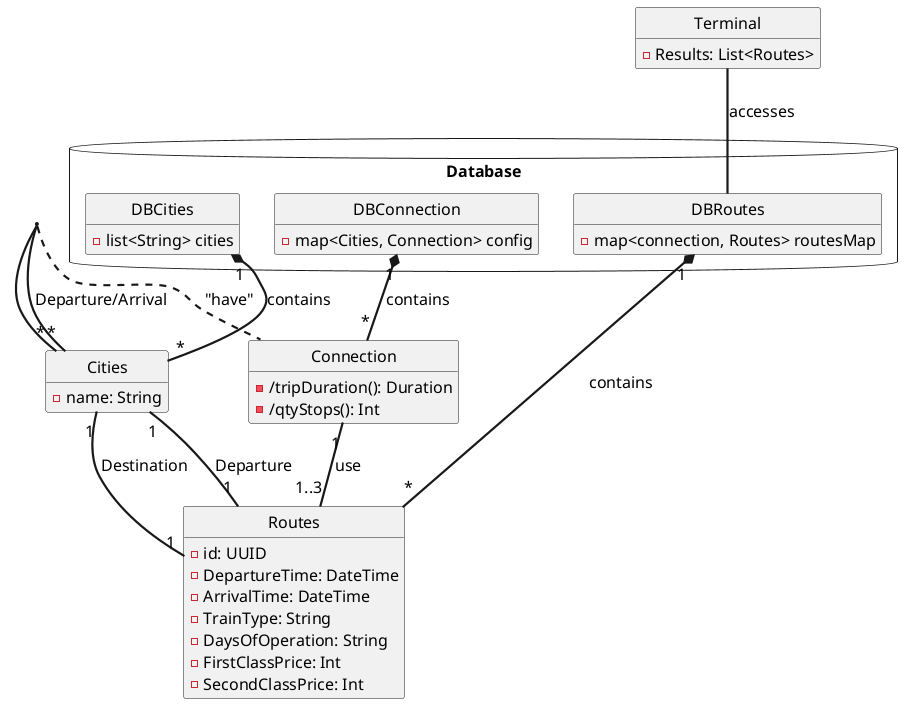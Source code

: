 @startuml Domain Model
skinparam style strictuml
skinparam DefaultFontName Arial
skinparam DefaultFontSize 16
skinparam DefaultFontStyle bold
skinparam ArrowThickness 2.2
hide empty members

class "Terminal" as terminal {
    - Results: List<Routes>
}

class "Routes" as routes {
    - id: UUID
    - DepartureTime: DateTime
    - ArrivalTime: DateTime
    - TrainType: String
    - DaysOfOperation: String
    - FirstClassPrice: Int
    - SecondClassPrice: Int
}

package "Database" <<Database>> {
    class "DBRoutes" as DBRoutes {
        - map<connection, Routes> routesMap
    }
    class "DBConnection" as DBConnection {
        - map<Cities, Connection> config
    }
    class "DBCities" as DBCities {
        - list<String> cities
    }
}

class "Connection" as connection {
    - /tripDuration(): Duration
    - /qtyStops(): Int
}

DBConnection "1" *-- "*" connection : "contains"
DBCities  "1" *-- "*" cities : "contains"

class "Cities" as cities {
    - name: String
}

cities "*" -- "*" cities : "Departure/Arrival"


terminal  -- DBRoutes : "accesses"

DBRoutes "1" *-- "*" routes : "contains"

(cities, cities) .. connection : "have"

connection "1" -- "1..3" routes : "use"

cities "1" -- "1" routes : "Departure"
cities "1" -- "1" routes : "Destination"













@enduml
